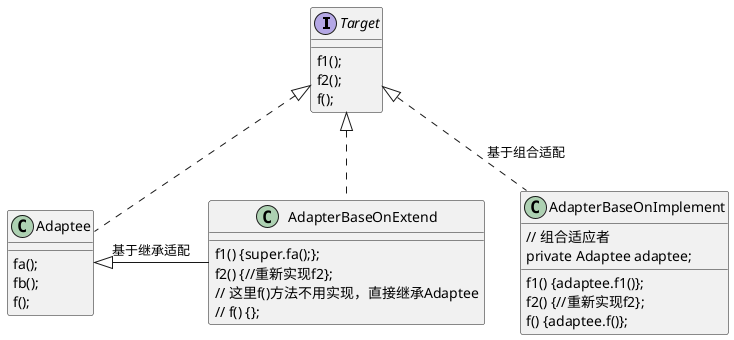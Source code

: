 @startuml

interface Target {
    f1();
    f2();
    f();
}
class Adaptee {
    fa();
    fb();
    f();
}
class AdapterBaseOnExtend {
    f1() {super.fa();};
    f2() {//重新实现f2};
    // 这里f()方法不用实现，直接继承Adaptee
    // f() {};
}
class AdapterBaseOnImplement {
    // 组合适应者
    private Adaptee adaptee;

    f1() {adaptee.f1()};
    f2() {//重新实现f2};
    f() {adaptee.f()};
}

Target <|.. Adaptee
Adaptee <|--right AdapterBaseOnExtend : "基于继承适配"
Target <|.. AdapterBaseOnExtend
Target <|.. AdapterBaseOnImplement : "基于组合适配"
@enduml